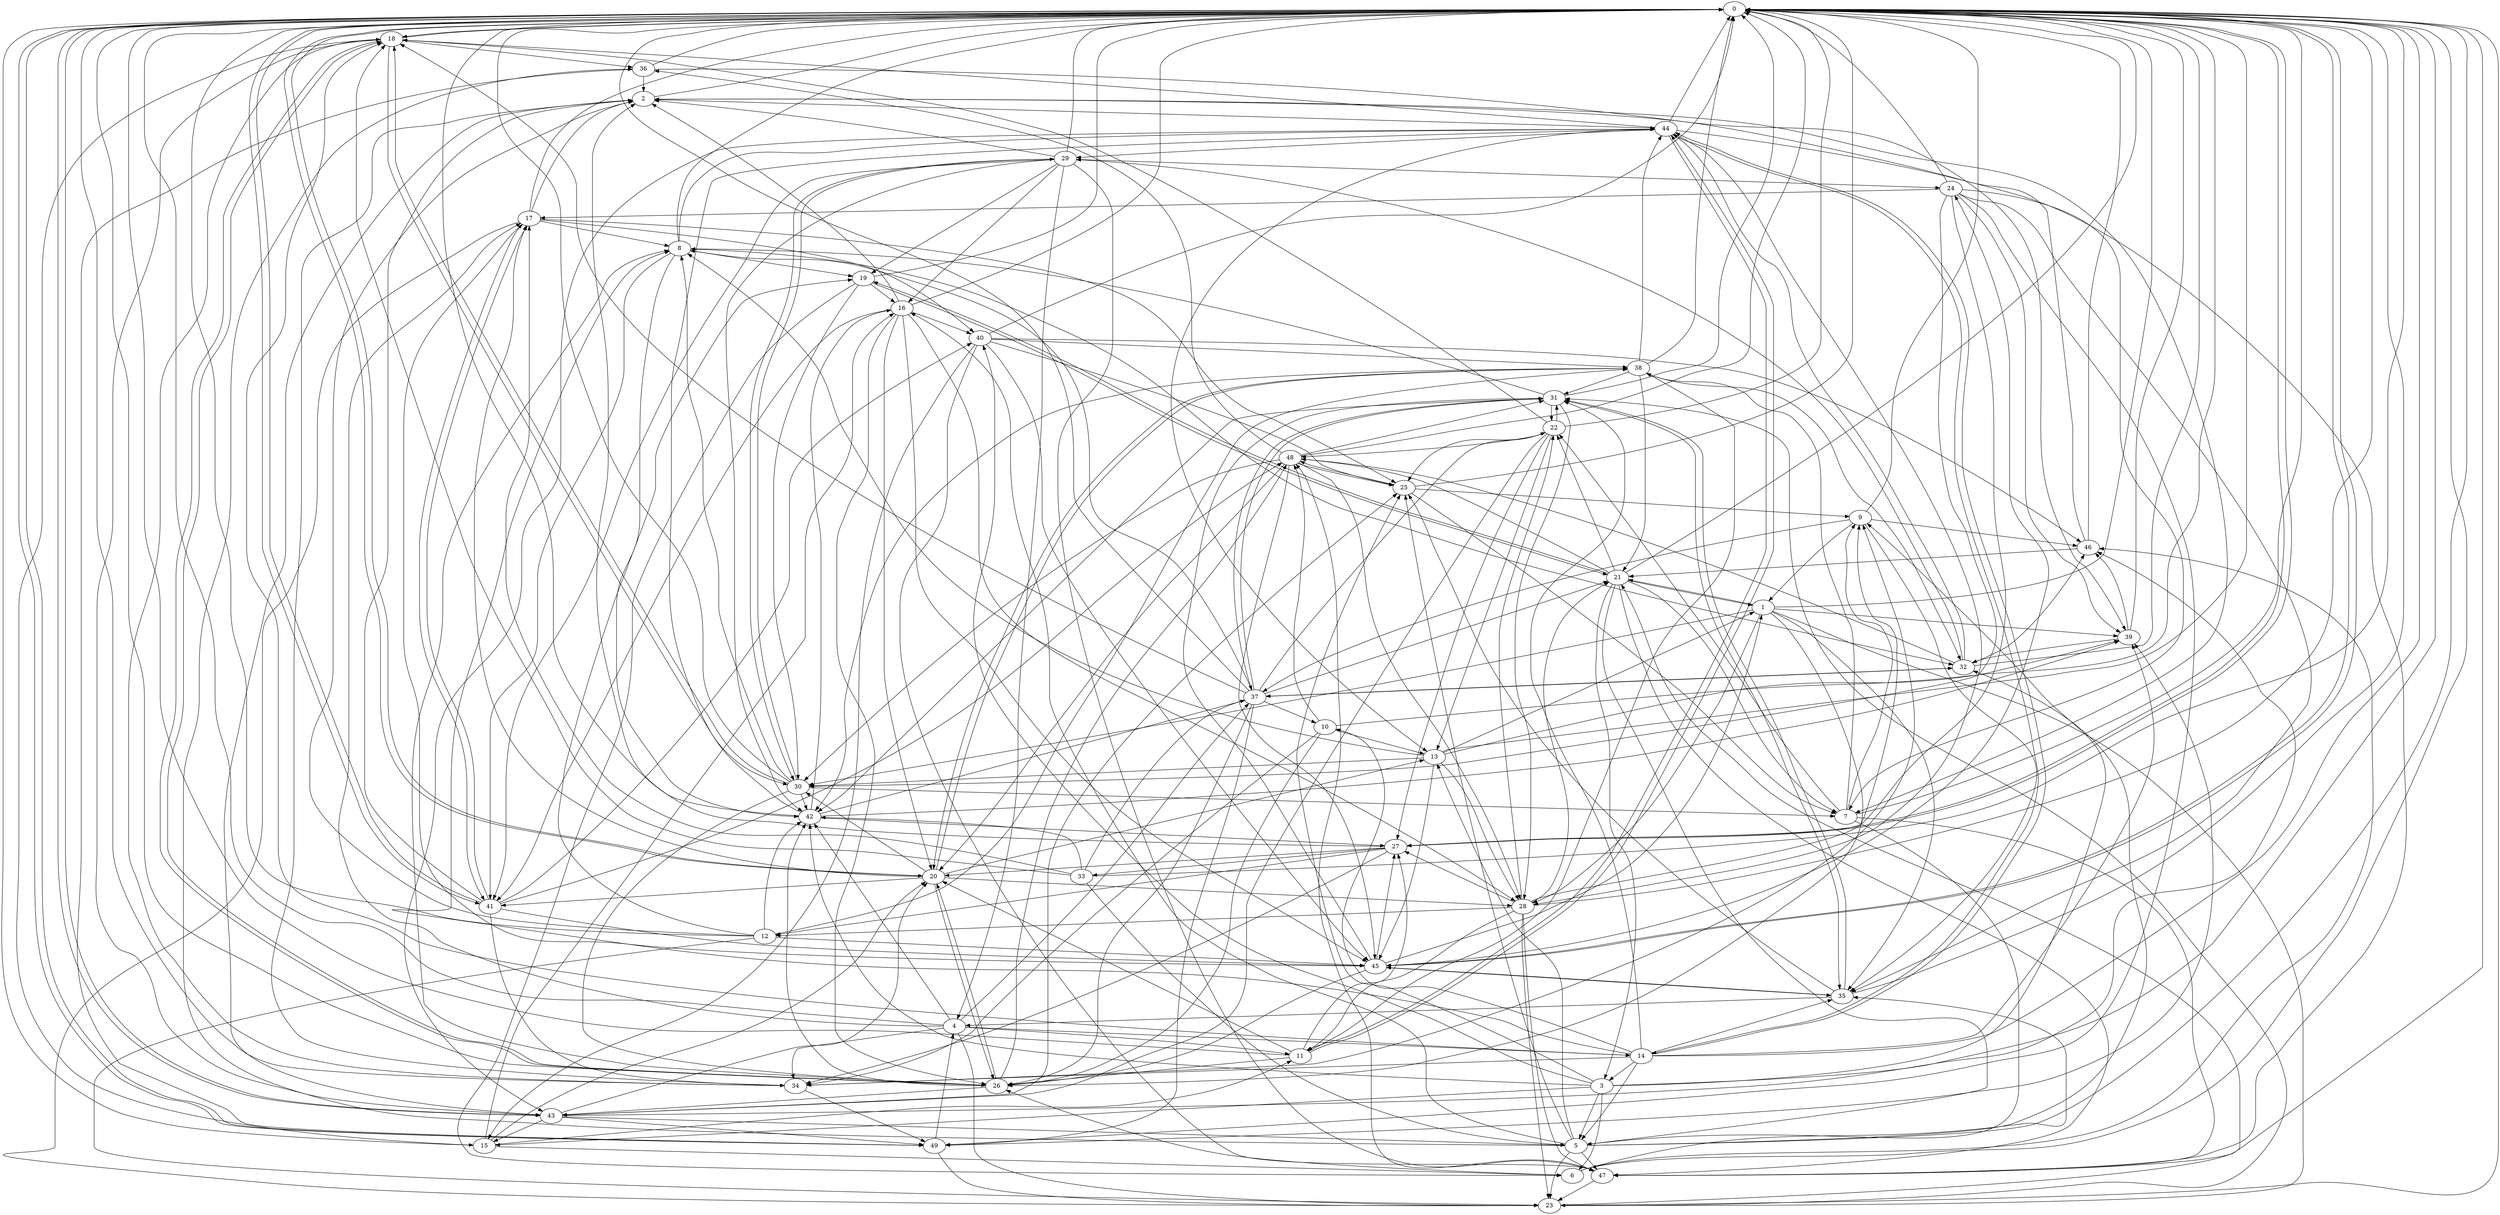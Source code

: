 strict digraph "" {
	0	 [component_delay=3];
	18	 [component_delay=3];
	0 -> 18	 [wire_delay=1];
	20	 [component_delay=3];
	0 -> 20	 [wire_delay=1];
	27	 [component_delay=3];
	0 -> 27	 [wire_delay=1];
	41	 [component_delay=3];
	0 -> 41	 [wire_delay=1];
	43	 [component_delay=3];
	0 -> 43	 [wire_delay=1];
	45	 [component_delay=3];
	0 -> 45	 [wire_delay=1];
	49	 [component_delay=3];
	0 -> 49	 [wire_delay=1];
	1	 [component_delay=3];
	1 -> 0	 [wire_delay=1];
	21	 [component_delay=3];
	1 -> 21	 [wire_delay=1];
	23	 [component_delay=3];
	1 -> 23	 [wire_delay=1];
	26	 [component_delay=3];
	1 -> 26	 [wire_delay=1];
	28	 [component_delay=3];
	1 -> 28	 [wire_delay=1];
	30	 [component_delay=3];
	1 -> 30	 [wire_delay=1];
	35	 [component_delay=3];
	1 -> 35	 [wire_delay=1];
	39	 [component_delay=3];
	1 -> 39	 [wire_delay=1];
	2	 [component_delay=3];
	2 -> 0	 [wire_delay=1];
	7	 [component_delay=3];
	2 -> 7	 [wire_delay=1];
	2 -> 43	 [wire_delay=1];
	44	 [component_delay=3];
	2 -> 44	 [wire_delay=1];
	3	 [component_delay=3];
	3 -> 0	 [wire_delay=1];
	5	 [component_delay=3];
	3 -> 5	 [wire_delay=1];
	6	 [component_delay=3];
	3 -> 6	 [wire_delay=1];
	9	 [component_delay=3];
	3 -> 9	 [wire_delay=1];
	15	 [component_delay=3];
	3 -> 15	 [wire_delay=1];
	25	 [component_delay=3];
	3 -> 25	 [wire_delay=1];
	40	 [component_delay=3];
	3 -> 40	 [wire_delay=1];
	42	 [component_delay=3];
	3 -> 42	 [wire_delay=1];
	4	 [component_delay=3];
	4 -> 0	 [wire_delay=1];
	11	 [component_delay=3];
	4 -> 11	 [wire_delay=1];
	14	 [component_delay=3];
	4 -> 14	 [wire_delay=1];
	17	 [component_delay=3];
	4 -> 17	 [wire_delay=1];
	4 -> 23	 [wire_delay=1];
	34	 [component_delay=3];
	4 -> 34	 [wire_delay=1];
	37	 [component_delay=3];
	4 -> 37	 [wire_delay=1];
	4 -> 42	 [wire_delay=1];
	5 -> 0	 [wire_delay=1];
	13	 [component_delay=3];
	5 -> 13	 [wire_delay=1];
	16	 [component_delay=3];
	5 -> 16	 [wire_delay=1];
	5 -> 23	 [wire_delay=1];
	5 -> 25	 [wire_delay=1];
	32	 [component_delay=3];
	5 -> 32	 [wire_delay=1];
	36	 [component_delay=3];
	5 -> 36	 [wire_delay=1];
	47	 [component_delay=3];
	5 -> 47	 [wire_delay=1];
	6 -> 0	 [wire_delay=1];
	6 -> 26	 [wire_delay=1];
	6 -> 35	 [wire_delay=1];
	46	 [component_delay=3];
	6 -> 46	 [wire_delay=1];
	7 -> 0	 [wire_delay=1];
	7 -> 5	 [wire_delay=1];
	7 -> 9	 [wire_delay=1];
	22	 [component_delay=3];
	7 -> 22	 [wire_delay=1];
	38	 [component_delay=3];
	7 -> 38	 [wire_delay=1];
	7 -> 47	 [wire_delay=1];
	8	 [component_delay=3];
	8 -> 0	 [wire_delay=1];
	19	 [component_delay=3];
	8 -> 19	 [wire_delay=1];
	8 -> 32	 [wire_delay=1];
	8 -> 41	 [wire_delay=1];
	8 -> 42	 [wire_delay=1];
	8 -> 44	 [wire_delay=1];
	9 -> 0	 [wire_delay=1];
	9 -> 1	 [wire_delay=1];
	9 -> 35	 [wire_delay=1];
	9 -> 37	 [wire_delay=1];
	9 -> 46	 [wire_delay=1];
	10	 [component_delay=3];
	10 -> 0	 [wire_delay=1];
	10 -> 13	 [wire_delay=1];
	10 -> 26	 [wire_delay=1];
	10 -> 34	 [wire_delay=1];
	48	 [component_delay=3];
	10 -> 48	 [wire_delay=1];
	11 -> 0	 [wire_delay=1];
	11 -> 20	 [wire_delay=1];
	11 -> 26	 [wire_delay=1];
	11 -> 27	 [wire_delay=1];
	11 -> 38	 [wire_delay=1];
	11 -> 44	 [wire_delay=1];
	12	 [component_delay=3];
	12 -> 0	 [wire_delay=1];
	12 -> 2	 [wire_delay=1];
	12 -> 19	 [wire_delay=1];
	12 -> 23	 [wire_delay=1];
	12 -> 38	 [wire_delay=1];
	12 -> 42	 [wire_delay=1];
	12 -> 45	 [wire_delay=1];
	13 -> 0	 [wire_delay=1];
	13 -> 1	 [wire_delay=1];
	13 -> 8	 [wire_delay=1];
	13 -> 28	 [wire_delay=1];
	13 -> 30	 [wire_delay=1];
	13 -> 39	 [wire_delay=1];
	13 -> 45	 [wire_delay=1];
	14 -> 0	 [wire_delay=1];
	14 -> 3	 [wire_delay=1];
	14 -> 5	 [wire_delay=1];
	14 -> 8	 [wire_delay=1];
	14 -> 10	 [wire_delay=1];
	14 -> 18	 [wire_delay=1];
	31	 [component_delay=3];
	14 -> 31	 [wire_delay=1];
	14 -> 34	 [wire_delay=1];
	14 -> 35	 [wire_delay=1];
	14 -> 39	 [wire_delay=1];
	14 -> 44	 [wire_delay=1];
	15 -> 0	 [wire_delay=1];
	15 -> 6	 [wire_delay=1];
	15 -> 11	 [wire_delay=1];
	15 -> 16	 [wire_delay=1];
	15 -> 20	 [wire_delay=1];
	16 -> 0	 [wire_delay=1];
	16 -> 2	 [wire_delay=1];
	16 -> 20	 [wire_delay=1];
	16 -> 26	 [wire_delay=1];
	16 -> 28	 [wire_delay=1];
	16 -> 40	 [wire_delay=1];
	16 -> 41	 [wire_delay=1];
	16 -> 45	 [wire_delay=1];
	17 -> 0	 [wire_delay=1];
	17 -> 2	 [wire_delay=1];
	17 -> 8	 [wire_delay=1];
	17 -> 23	 [wire_delay=1];
	17 -> 25	 [wire_delay=1];
	17 -> 40	 [wire_delay=1];
	17 -> 41	 [wire_delay=1];
	18 -> 0	 [wire_delay=1];
	18 -> 15	 [wire_delay=1];
	18 -> 26	 [wire_delay=1];
	18 -> 30	 [wire_delay=1];
	18 -> 36	 [wire_delay=1];
	18 -> 43	 [wire_delay=1];
	19 -> 0	 [wire_delay=1];
	19 -> 6	 [wire_delay=1];
	19 -> 16	 [wire_delay=1];
	19 -> 21	 [wire_delay=1];
	19 -> 30	 [wire_delay=1];
	20 -> 0	 [wire_delay=1];
	20 -> 13	 [wire_delay=1];
	20 -> 17	 [wire_delay=1];
	20 -> 26	 [wire_delay=1];
	20 -> 28	 [wire_delay=1];
	20 -> 30	 [wire_delay=1];
	20 -> 38	 [wire_delay=1];
	20 -> 41	 [wire_delay=1];
	21 -> 0	 [wire_delay=1];
	21 -> 1	 [wire_delay=1];
	21 -> 3	 [wire_delay=1];
	21 -> 5	 [wire_delay=1];
	21 -> 7	 [wire_delay=1];
	21 -> 19	 [wire_delay=1];
	21 -> 22	 [wire_delay=1];
	21 -> 47	 [wire_delay=1];
	21 -> 48	 [wire_delay=1];
	22 -> 0	 [wire_delay=1];
	22 -> 13	 [wire_delay=1];
	22 -> 18	 [wire_delay=1];
	22 -> 25	 [wire_delay=1];
	22 -> 27	 [wire_delay=1];
	22 -> 31	 [wire_delay=1];
	22 -> 43	 [wire_delay=1];
	22 -> 48	 [wire_delay=1];
	23 -> 0	 [wire_delay=1];
	23 -> 21	 [wire_delay=1];
	23 -> 31	 [wire_delay=1];
	24	 [component_delay=3];
	24 -> 0	 [wire_delay=1];
	24 -> 7	 [wire_delay=1];
	24 -> 17	 [wire_delay=1];
	24 -> 27	 [wire_delay=1];
	24 -> 30	 [wire_delay=1];
	24 -> 35	 [wire_delay=1];
	24 -> 39	 [wire_delay=1];
	24 -> 49	 [wire_delay=1];
	25 -> 0	 [wire_delay=1];
	25 -> 7	 [wire_delay=1];
	25 -> 9	 [wire_delay=1];
	25 -> 48	 [wire_delay=1];
	26 -> 0	 [wire_delay=1];
	26 -> 8	 [wire_delay=1];
	26 -> 18	 [wire_delay=1];
	26 -> 20	 [wire_delay=1];
	26 -> 42	 [wire_delay=1];
	26 -> 43	 [wire_delay=1];
	26 -> 48	 [wire_delay=1];
	27 -> 0	 [wire_delay=1];
	27 -> 2	 [wire_delay=1];
	27 -> 12	 [wire_delay=1];
	27 -> 20	 [wire_delay=1];
	33	 [component_delay=3];
	27 -> 33	 [wire_delay=1];
	27 -> 34	 [wire_delay=1];
	28 -> 0	 [wire_delay=1];
	28 -> 9	 [wire_delay=1];
	28 -> 11	 [wire_delay=1];
	28 -> 12	 [wire_delay=1];
	28 -> 21	 [wire_delay=1];
	28 -> 22	 [wire_delay=1];
	28 -> 23	 [wire_delay=1];
	28 -> 27	 [wire_delay=1];
	28 -> 47	 [wire_delay=1];
	29	 [component_delay=3];
	29 -> 0	 [wire_delay=1];
	29 -> 2	 [wire_delay=1];
	29 -> 4	 [wire_delay=1];
	29 -> 16	 [wire_delay=1];
	29 -> 19	 [wire_delay=1];
	29 -> 24	 [wire_delay=1];
	29 -> 30	 [wire_delay=1];
	29 -> 41	 [wire_delay=1];
	29 -> 42	 [wire_delay=1];
	29 -> 47	 [wire_delay=1];
	30 -> 0	 [wire_delay=1];
	30 -> 7	 [wire_delay=1];
	30 -> 8	 [wire_delay=1];
	30 -> 18	 [wire_delay=1];
	30 -> 26	 [wire_delay=1];
	30 -> 29	 [wire_delay=1];
	30 -> 42	 [wire_delay=1];
	31 -> 0	 [wire_delay=1];
	31 -> 8	 [wire_delay=1];
	31 -> 22	 [wire_delay=1];
	31 -> 28	 [wire_delay=1];
	31 -> 35	 [wire_delay=1];
	31 -> 37	 [wire_delay=1];
	31 -> 42	 [wire_delay=1];
	32 -> 0	 [wire_delay=1];
	32 -> 29	 [wire_delay=1];
	32 -> 37	 [wire_delay=1];
	32 -> 44	 [wire_delay=1];
	32 -> 46	 [wire_delay=1];
	32 -> 48	 [wire_delay=1];
	33 -> 0	 [wire_delay=1];
	33 -> 5	 [wire_delay=1];
	33 -> 17	 [wire_delay=1];
	33 -> 18	 [wire_delay=1];
	33 -> 37	 [wire_delay=1];
	33 -> 42	 [wire_delay=1];
	34 -> 0	 [wire_delay=1];
	34 -> 2	 [wire_delay=1];
	34 -> 9	 [wire_delay=1];
	34 -> 18	 [wire_delay=1];
	34 -> 49	 [wire_delay=1];
	35 -> 0	 [wire_delay=1];
	35 -> 4	 [wire_delay=1];
	35 -> 25	 [wire_delay=1];
	35 -> 31	 [wire_delay=1];
	35 -> 45	 [wire_delay=1];
	36 -> 0	 [wire_delay=1];
	36 -> 2	 [wire_delay=1];
	36 -> 39	 [wire_delay=1];
	36 -> 49	 [wire_delay=1];
	37 -> 0	 [wire_delay=1];
	37 -> 8	 [wire_delay=1];
	37 -> 10	 [wire_delay=1];
	37 -> 18	 [wire_delay=1];
	37 -> 21	 [wire_delay=1];
	37 -> 22	 [wire_delay=1];
	37 -> 26	 [wire_delay=1];
	37 -> 31	 [wire_delay=1];
	37 -> 32	 [wire_delay=1];
	37 -> 49	 [wire_delay=1];
	38 -> 0	 [wire_delay=1];
	38 -> 20	 [wire_delay=1];
	38 -> 21	 [wire_delay=1];
	38 -> 31	 [wire_delay=1];
	38 -> 32	 [wire_delay=1];
	38 -> 42	 [wire_delay=1];
	38 -> 44	 [wire_delay=1];
	39 -> 0	 [wire_delay=1];
	39 -> 32	 [wire_delay=1];
	39 -> 46	 [wire_delay=1];
	40 -> 0	 [wire_delay=1];
	40 -> 15	 [wire_delay=1];
	40 -> 25	 [wire_delay=1];
	40 -> 38	 [wire_delay=1];
	40 -> 45	 [wire_delay=1];
	40 -> 46	 [wire_delay=1];
	40 -> 47	 [wire_delay=1];
	41 -> 0	 [wire_delay=1];
	41 -> 2	 [wire_delay=1];
	41 -> 17	 [wire_delay=1];
	41 -> 34	 [wire_delay=1];
	41 -> 40	 [wire_delay=1];
	41 -> 45	 [wire_delay=1];
	41 -> 48	 [wire_delay=1];
	42 -> 0	 [wire_delay=1];
	42 -> 16	 [wire_delay=1];
	42 -> 27	 [wire_delay=1];
	42 -> 37	 [wire_delay=1];
	42 -> 39	 [wire_delay=1];
	42 -> 44	 [wire_delay=1];
	43 -> 0	 [wire_delay=1];
	43 -> 5	 [wire_delay=1];
	43 -> 15	 [wire_delay=1];
	43 -> 20	 [wire_delay=1];
	43 -> 25	 [wire_delay=1];
	43 -> 46	 [wire_delay=1];
	43 -> 49	 [wire_delay=1];
	44 -> 0	 [wire_delay=1];
	44 -> 11	 [wire_delay=1];
	44 -> 13	 [wire_delay=1];
	44 -> 14	 [wire_delay=1];
	44 -> 18	 [wire_delay=1];
	44 -> 28	 [wire_delay=1];
	44 -> 29	 [wire_delay=1];
	44 -> 43	 [wire_delay=1];
	44 -> 47	 [wire_delay=1];
	45 -> 0	 [wire_delay=1];
	45 -> 1	 [wire_delay=1];
	45 -> 17	 [wire_delay=1];
	45 -> 24	 [wire_delay=1];
	45 -> 26	 [wire_delay=1];
	45 -> 27	 [wire_delay=1];
	45 -> 31	 [wire_delay=1];
	45 -> 35	 [wire_delay=1];
	46 -> 0	 [wire_delay=1];
	46 -> 2	 [wire_delay=1];
	46 -> 21	 [wire_delay=1];
	47 -> 0	 [wire_delay=1];
	47 -> 23	 [wire_delay=1];
	47 -> 48	 [wire_delay=1];
	48 -> 0	 [wire_delay=1];
	48 -> 20	 [wire_delay=1];
	48 -> 25	 [wire_delay=1];
	48 -> 28	 [wire_delay=1];
	48 -> 30	 [wire_delay=1];
	48 -> 31	 [wire_delay=1];
	48 -> 36	 [wire_delay=1];
	48 -> 45	 [wire_delay=1];
	49 -> 0	 [wire_delay=1];
	49 -> 4	 [wire_delay=1];
	49 -> 23	 [wire_delay=1];
	49 -> 39	 [wire_delay=1];
}

